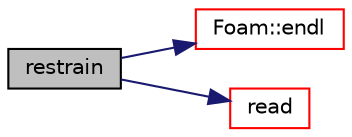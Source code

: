digraph "restrain"
{
  bgcolor="transparent";
  edge [fontname="Helvetica",fontsize="10",labelfontname="Helvetica",labelfontsize="10"];
  node [fontname="Helvetica",fontsize="10",shape=record];
  rankdir="LR";
  Node50 [label="restrain",height=0.2,width=0.4,color="black", fillcolor="grey75", style="filled", fontcolor="black"];
  Node50 -> Node51 [color="midnightblue",fontsize="10",style="solid",fontname="Helvetica"];
  Node51 [label="Foam::endl",height=0.2,width=0.4,color="red",URL="$a21851.html#a2db8fe02a0d3909e9351bb4275b23ce4",tooltip="Add newline and flush stream. "];
  Node50 -> Node53 [color="midnightblue",fontsize="10",style="solid",fontname="Helvetica"];
  Node53 [label="read",height=0.2,width=0.4,color="red",URL="$a30445.html#a6ce0c64db98eb6144d363dbfc86104eb",tooltip="Update properties from given dictionary. "];
}
